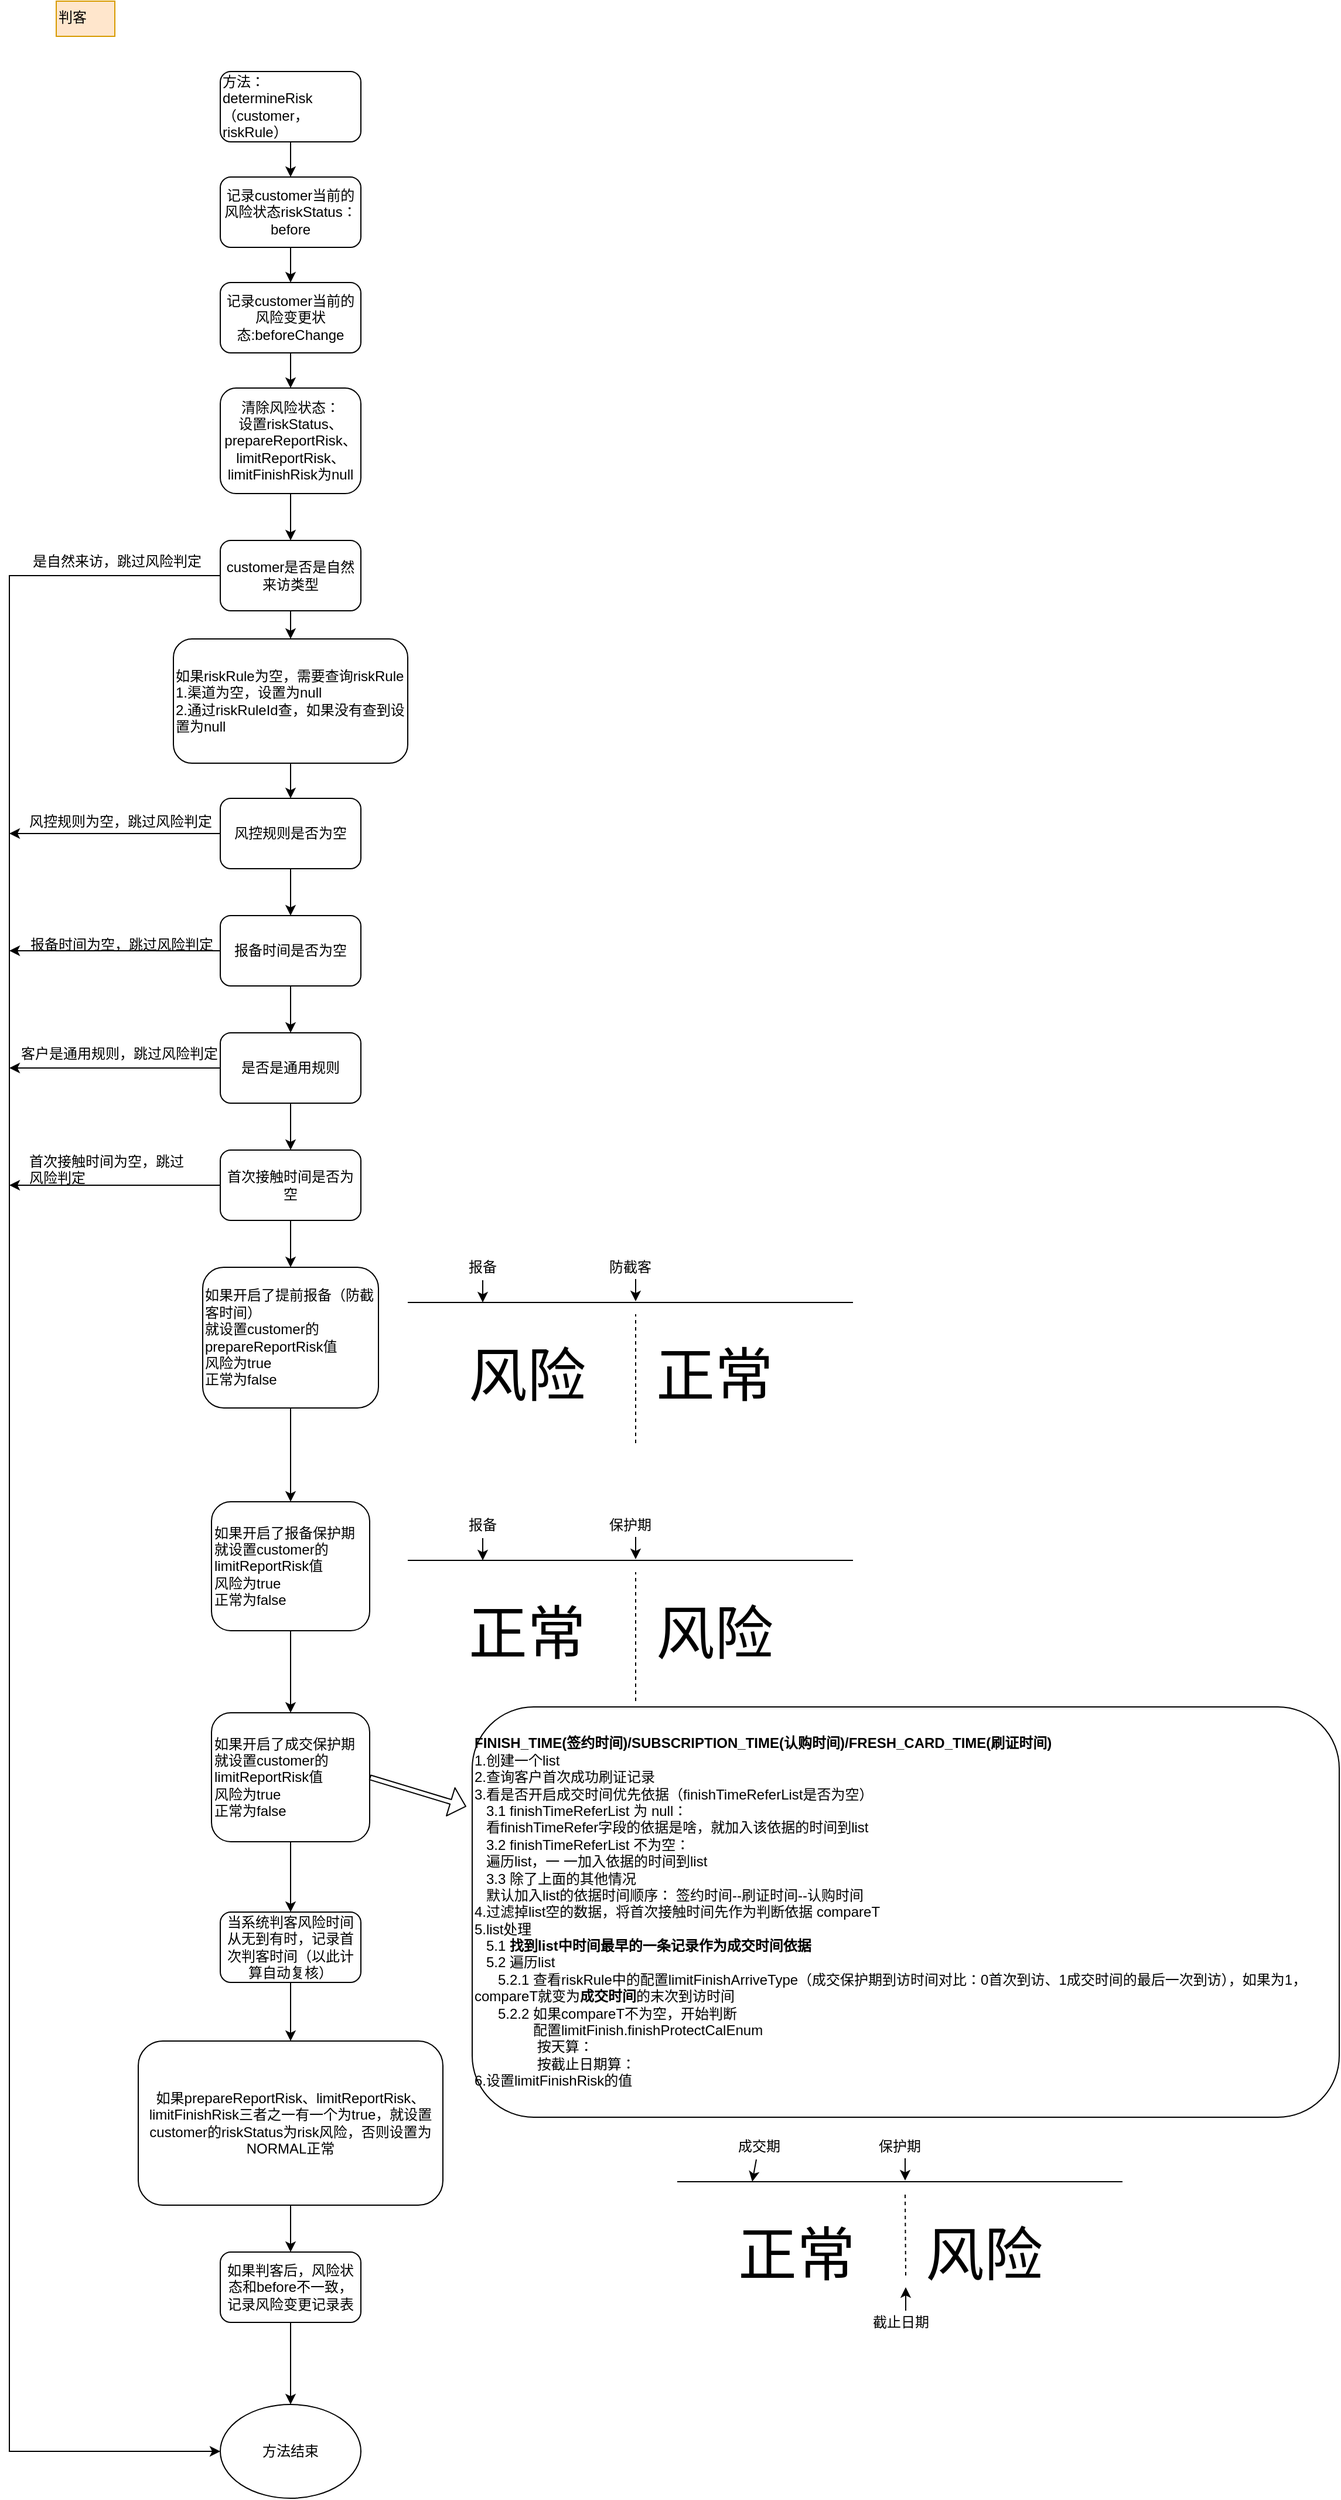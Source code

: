 <mxfile version="12.1.7" type="device" pages="1"><diagram id="ULdPny8tCB0atX5_B1Ib" name="Page-1"><mxGraphModel dx="523" dy="912" grid="1" gridSize="10" guides="1" tooltips="1" connect="1" arrows="1" fold="1" page="1" pageScale="1" pageWidth="827" pageHeight="1169" math="0" shadow="0"><root><mxCell id="0"/><mxCell id="1" parent="0"/><mxCell id="VpLD8uVZpbAHwN4kDIz0-1" value="判客" style="text;html=1;fillColor=#ffe6cc;strokeColor=#d79b00;" vertex="1" parent="1"><mxGeometry x="80" y="40" width="50" height="30" as="geometry"/></mxCell><mxCell id="VpLD8uVZpbAHwN4kDIz0-44" value="" style="edgeStyle=orthogonalEdgeStyle;rounded=0;orthogonalLoop=1;jettySize=auto;html=1;" edge="1" parent="1" source="VpLD8uVZpbAHwN4kDIz0-2" target="VpLD8uVZpbAHwN4kDIz0-4"><mxGeometry relative="1" as="geometry"/></mxCell><mxCell id="VpLD8uVZpbAHwN4kDIz0-2" value="&lt;span style=&quot;white-space: normal&quot;&gt;方法：&lt;/span&gt;&lt;br style=&quot;white-space: normal&quot;&gt;&lt;span style=&quot;white-space: normal&quot;&gt;determineRisk（customer，riskRule）&lt;/span&gt;" style="rounded=1;whiteSpace=wrap;html=1;align=left;" vertex="1" parent="1"><mxGeometry x="220" y="100" width="120" height="60" as="geometry"/></mxCell><mxCell id="VpLD8uVZpbAHwN4kDIz0-45" value="" style="edgeStyle=orthogonalEdgeStyle;rounded=0;orthogonalLoop=1;jettySize=auto;html=1;" edge="1" parent="1" source="VpLD8uVZpbAHwN4kDIz0-4" target="VpLD8uVZpbAHwN4kDIz0-5"><mxGeometry relative="1" as="geometry"/></mxCell><mxCell id="VpLD8uVZpbAHwN4kDIz0-4" value="记录customer当前的风险状态riskStatus：before" style="rounded=1;whiteSpace=wrap;html=1;" vertex="1" parent="1"><mxGeometry x="220" y="190" width="120" height="60" as="geometry"/></mxCell><mxCell id="VpLD8uVZpbAHwN4kDIz0-46" value="" style="edgeStyle=orthogonalEdgeStyle;rounded=0;orthogonalLoop=1;jettySize=auto;html=1;" edge="1" parent="1" source="VpLD8uVZpbAHwN4kDIz0-5" target="VpLD8uVZpbAHwN4kDIz0-6"><mxGeometry relative="1" as="geometry"/></mxCell><mxCell id="VpLD8uVZpbAHwN4kDIz0-5" value="记录customer当前的风险变更状态:beforeChange" style="rounded=1;whiteSpace=wrap;html=1;" vertex="1" parent="1"><mxGeometry x="220" y="280" width="120" height="60" as="geometry"/></mxCell><mxCell id="VpLD8uVZpbAHwN4kDIz0-47" value="" style="edgeStyle=orthogonalEdgeStyle;rounded=0;orthogonalLoop=1;jettySize=auto;html=1;" edge="1" parent="1" source="VpLD8uVZpbAHwN4kDIz0-6" target="VpLD8uVZpbAHwN4kDIz0-8"><mxGeometry relative="1" as="geometry"/></mxCell><mxCell id="VpLD8uVZpbAHwN4kDIz0-6" value="清除风险状态：&lt;br&gt;设置riskStatus、prepareReportRisk、&lt;br&gt;limitReportRisk、limitFinishRisk为null" style="rounded=1;whiteSpace=wrap;html=1;" vertex="1" parent="1"><mxGeometry x="220" y="370" width="120" height="90" as="geometry"/></mxCell><mxCell id="VpLD8uVZpbAHwN4kDIz0-7" value="方法结束" style="ellipse;whiteSpace=wrap;html=1;" vertex="1" parent="1"><mxGeometry x="220" y="2090" width="120" height="80" as="geometry"/></mxCell><mxCell id="VpLD8uVZpbAHwN4kDIz0-48" value="" style="edgeStyle=orthogonalEdgeStyle;rounded=0;orthogonalLoop=1;jettySize=auto;html=1;" edge="1" parent="1" source="VpLD8uVZpbAHwN4kDIz0-8" target="VpLD8uVZpbAHwN4kDIz0-9"><mxGeometry relative="1" as="geometry"/></mxCell><mxCell id="VpLD8uVZpbAHwN4kDIz0-49" style="edgeStyle=orthogonalEdgeStyle;rounded=0;orthogonalLoop=1;jettySize=auto;html=1;entryX=0;entryY=0.5;entryDx=0;entryDy=0;" edge="1" parent="1" source="VpLD8uVZpbAHwN4kDIz0-8" target="VpLD8uVZpbAHwN4kDIz0-7"><mxGeometry relative="1" as="geometry"><mxPoint x="30" y="2140" as="targetPoint"/><Array as="points"><mxPoint x="40" y="530"/><mxPoint x="40" y="2130"/></Array></mxGeometry></mxCell><mxCell id="VpLD8uVZpbAHwN4kDIz0-8" value="customer是否是自然来访类型" style="rounded=1;whiteSpace=wrap;html=1;" vertex="1" parent="1"><mxGeometry x="220" y="500" width="120" height="60" as="geometry"/></mxCell><mxCell id="VpLD8uVZpbAHwN4kDIz0-51" value="" style="edgeStyle=orthogonalEdgeStyle;rounded=0;orthogonalLoop=1;jettySize=auto;html=1;" edge="1" parent="1" source="VpLD8uVZpbAHwN4kDIz0-9" target="VpLD8uVZpbAHwN4kDIz0-10"><mxGeometry relative="1" as="geometry"/></mxCell><mxCell id="VpLD8uVZpbAHwN4kDIz0-9" value="如果riskRule为空，需要查询riskRule&lt;br&gt;1.渠道为空，设置为null&lt;br&gt;2.通过riskRuleId查，如果没有查到设置为null" style="rounded=1;whiteSpace=wrap;html=1;align=left;" vertex="1" parent="1"><mxGeometry x="180" y="584" width="200" height="106" as="geometry"/></mxCell><mxCell id="VpLD8uVZpbAHwN4kDIz0-52" style="edgeStyle=orthogonalEdgeStyle;rounded=0;orthogonalLoop=1;jettySize=auto;html=1;" edge="1" parent="1" source="VpLD8uVZpbAHwN4kDIz0-10"><mxGeometry relative="1" as="geometry"><mxPoint x="40" y="750" as="targetPoint"/></mxGeometry></mxCell><mxCell id="VpLD8uVZpbAHwN4kDIz0-54" value="" style="edgeStyle=orthogonalEdgeStyle;rounded=0;orthogonalLoop=1;jettySize=auto;html=1;" edge="1" parent="1" source="VpLD8uVZpbAHwN4kDIz0-10" target="VpLD8uVZpbAHwN4kDIz0-11"><mxGeometry relative="1" as="geometry"/></mxCell><mxCell id="VpLD8uVZpbAHwN4kDIz0-10" value="风控规则是否为空" style="rounded=1;whiteSpace=wrap;html=1;" vertex="1" parent="1"><mxGeometry x="220" y="720" width="120" height="60" as="geometry"/></mxCell><mxCell id="VpLD8uVZpbAHwN4kDIz0-55" value="" style="edgeStyle=orthogonalEdgeStyle;rounded=0;orthogonalLoop=1;jettySize=auto;html=1;" edge="1" parent="1" source="VpLD8uVZpbAHwN4kDIz0-11" target="VpLD8uVZpbAHwN4kDIz0-12"><mxGeometry relative="1" as="geometry"/></mxCell><mxCell id="VpLD8uVZpbAHwN4kDIz0-57" style="edgeStyle=orthogonalEdgeStyle;rounded=0;orthogonalLoop=1;jettySize=auto;html=1;" edge="1" parent="1" source="VpLD8uVZpbAHwN4kDIz0-11"><mxGeometry relative="1" as="geometry"><mxPoint x="40" y="850" as="targetPoint"/></mxGeometry></mxCell><mxCell id="VpLD8uVZpbAHwN4kDIz0-11" value="报备时间是否为空" style="rounded=1;whiteSpace=wrap;html=1;" vertex="1" parent="1"><mxGeometry x="220" y="820" width="120" height="60" as="geometry"/></mxCell><mxCell id="VpLD8uVZpbAHwN4kDIz0-56" value="" style="edgeStyle=orthogonalEdgeStyle;rounded=0;orthogonalLoop=1;jettySize=auto;html=1;" edge="1" parent="1" source="VpLD8uVZpbAHwN4kDIz0-12" target="VpLD8uVZpbAHwN4kDIz0-13"><mxGeometry relative="1" as="geometry"/></mxCell><mxCell id="VpLD8uVZpbAHwN4kDIz0-59" style="edgeStyle=orthogonalEdgeStyle;rounded=0;orthogonalLoop=1;jettySize=auto;html=1;" edge="1" parent="1" source="VpLD8uVZpbAHwN4kDIz0-12"><mxGeometry relative="1" as="geometry"><mxPoint x="40" y="950" as="targetPoint"/></mxGeometry></mxCell><mxCell id="VpLD8uVZpbAHwN4kDIz0-12" value="是否是通用规则" style="rounded=1;whiteSpace=wrap;html=1;" vertex="1" parent="1"><mxGeometry x="220" y="920" width="120" height="60" as="geometry"/></mxCell><mxCell id="VpLD8uVZpbAHwN4kDIz0-61" style="edgeStyle=orthogonalEdgeStyle;rounded=0;orthogonalLoop=1;jettySize=auto;html=1;" edge="1" parent="1" source="VpLD8uVZpbAHwN4kDIz0-13"><mxGeometry relative="1" as="geometry"><mxPoint x="40" y="1050" as="targetPoint"/></mxGeometry></mxCell><mxCell id="VpLD8uVZpbAHwN4kDIz0-63" value="" style="edgeStyle=orthogonalEdgeStyle;rounded=0;orthogonalLoop=1;jettySize=auto;html=1;" edge="1" parent="1" source="VpLD8uVZpbAHwN4kDIz0-13" target="VpLD8uVZpbAHwN4kDIz0-14"><mxGeometry relative="1" as="geometry"/></mxCell><mxCell id="VpLD8uVZpbAHwN4kDIz0-13" value="首次接触时间是否为空" style="rounded=1;whiteSpace=wrap;html=1;" vertex="1" parent="1"><mxGeometry x="220" y="1020" width="120" height="60" as="geometry"/></mxCell><mxCell id="VpLD8uVZpbAHwN4kDIz0-64" value="" style="edgeStyle=orthogonalEdgeStyle;rounded=0;orthogonalLoop=1;jettySize=auto;html=1;" edge="1" parent="1" source="VpLD8uVZpbAHwN4kDIz0-14" target="VpLD8uVZpbAHwN4kDIz0-23"><mxGeometry relative="1" as="geometry"/></mxCell><mxCell id="VpLD8uVZpbAHwN4kDIz0-14" value="如果开启了提前报备（防截客时间）&lt;br&gt;就设置customer的prepareReportRisk值&lt;br&gt;风险为true&lt;br&gt;正常为false" style="rounded=1;whiteSpace=wrap;html=1;align=left;" vertex="1" parent="1"><mxGeometry x="205" y="1120" width="150" height="120" as="geometry"/></mxCell><mxCell id="VpLD8uVZpbAHwN4kDIz0-15" value="" style="endArrow=none;html=1;" edge="1" parent="1"><mxGeometry width="50" height="50" relative="1" as="geometry"><mxPoint x="380" y="1150" as="sourcePoint"/><mxPoint x="760" y="1150" as="targetPoint"/></mxGeometry></mxCell><mxCell id="VpLD8uVZpbAHwN4kDIz0-16" value="报备" style="text;html=1;resizable=0;points=[];autosize=1;align=left;verticalAlign=top;spacingTop=-4;" vertex="1" parent="1"><mxGeometry x="430" y="1110" width="40" height="20" as="geometry"/></mxCell><mxCell id="VpLD8uVZpbAHwN4kDIz0-17" value="防截客" style="text;html=1;resizable=0;points=[];autosize=1;align=left;verticalAlign=top;spacingTop=-4;" vertex="1" parent="1"><mxGeometry x="550" y="1110" width="50" height="20" as="geometry"/></mxCell><mxCell id="VpLD8uVZpbAHwN4kDIz0-18" value="" style="endArrow=classic;html=1;exitX=0.35;exitY=1.05;exitDx=0;exitDy=0;exitPerimeter=0;" edge="1" parent="1" source="VpLD8uVZpbAHwN4kDIz0-16"><mxGeometry width="50" height="50" relative="1" as="geometry"><mxPoint x="130" y="1700" as="sourcePoint"/><mxPoint x="444" y="1150" as="targetPoint"/></mxGeometry></mxCell><mxCell id="VpLD8uVZpbAHwN4kDIz0-19" value="" style="endArrow=classic;html=1;exitX=0.35;exitY=1.05;exitDx=0;exitDy=0;exitPerimeter=0;" edge="1" parent="1"><mxGeometry width="50" height="50" relative="1" as="geometry"><mxPoint x="574.5" y="1130" as="sourcePoint"/><mxPoint x="574.5" y="1149" as="targetPoint"/></mxGeometry></mxCell><mxCell id="VpLD8uVZpbAHwN4kDIz0-20" value="" style="endArrow=none;dashed=1;html=1;" edge="1" parent="1"><mxGeometry width="50" height="50" relative="1" as="geometry"><mxPoint x="574.5" y="1270" as="sourcePoint"/><mxPoint x="574.5" y="1160" as="targetPoint"/></mxGeometry></mxCell><mxCell id="VpLD8uVZpbAHwN4kDIz0-21" value="&lt;font style=&quot;font-size: 50px&quot;&gt;风险&lt;/font&gt;" style="text;html=1;resizable=0;points=[];autosize=1;align=left;verticalAlign=top;spacingTop=-4;" vertex="1" parent="1"><mxGeometry x="430" y="1180" width="120" height="30" as="geometry"/></mxCell><mxCell id="VpLD8uVZpbAHwN4kDIz0-22" value="&lt;font style=&quot;font-size: 50px&quot;&gt;正常&lt;/font&gt;" style="text;html=1;resizable=0;points=[];autosize=1;align=left;verticalAlign=top;spacingTop=-4;" vertex="1" parent="1"><mxGeometry x="590" y="1180" width="120" height="30" as="geometry"/></mxCell><mxCell id="VpLD8uVZpbAHwN4kDIz0-65" value="" style="edgeStyle=orthogonalEdgeStyle;rounded=0;orthogonalLoop=1;jettySize=auto;html=1;" edge="1" parent="1" source="VpLD8uVZpbAHwN4kDIz0-23" target="VpLD8uVZpbAHwN4kDIz0-40"><mxGeometry relative="1" as="geometry"/></mxCell><mxCell id="VpLD8uVZpbAHwN4kDIz0-23" value="如果开启了报备保护期&lt;br&gt;就设置customer的limitReportRisk值&lt;br&gt;风险为true&lt;br&gt;正常为false" style="rounded=1;whiteSpace=wrap;html=1;align=left;" vertex="1" parent="1"><mxGeometry x="212.5" y="1320" width="135" height="110" as="geometry"/></mxCell><mxCell id="VpLD8uVZpbAHwN4kDIz0-32" value="" style="endArrow=none;html=1;" edge="1" parent="1"><mxGeometry width="50" height="50" relative="1" as="geometry"><mxPoint x="380" y="1370" as="sourcePoint"/><mxPoint x="760" y="1370" as="targetPoint"/></mxGeometry></mxCell><mxCell id="VpLD8uVZpbAHwN4kDIz0-33" value="报备" style="text;html=1;resizable=0;points=[];autosize=1;align=left;verticalAlign=top;spacingTop=-4;" vertex="1" parent="1"><mxGeometry x="430" y="1330" width="40" height="20" as="geometry"/></mxCell><mxCell id="VpLD8uVZpbAHwN4kDIz0-34" value="保护期" style="text;html=1;resizable=0;points=[];autosize=1;align=left;verticalAlign=top;spacingTop=-4;" vertex="1" parent="1"><mxGeometry x="550" y="1330" width="50" height="20" as="geometry"/></mxCell><mxCell id="VpLD8uVZpbAHwN4kDIz0-35" value="" style="endArrow=classic;html=1;exitX=0.35;exitY=1.05;exitDx=0;exitDy=0;exitPerimeter=0;" edge="1" parent="1" source="VpLD8uVZpbAHwN4kDIz0-33"><mxGeometry width="50" height="50" relative="1" as="geometry"><mxPoint x="130" y="1920" as="sourcePoint"/><mxPoint x="444" y="1370" as="targetPoint"/></mxGeometry></mxCell><mxCell id="VpLD8uVZpbAHwN4kDIz0-36" value="" style="endArrow=classic;html=1;exitX=0.35;exitY=1.05;exitDx=0;exitDy=0;exitPerimeter=0;" edge="1" parent="1"><mxGeometry width="50" height="50" relative="1" as="geometry"><mxPoint x="574.5" y="1350" as="sourcePoint"/><mxPoint x="574.5" y="1369" as="targetPoint"/></mxGeometry></mxCell><mxCell id="VpLD8uVZpbAHwN4kDIz0-37" value="" style="endArrow=none;dashed=1;html=1;" edge="1" parent="1"><mxGeometry width="50" height="50" relative="1" as="geometry"><mxPoint x="574.5" y="1490" as="sourcePoint"/><mxPoint x="574.5" y="1380" as="targetPoint"/></mxGeometry></mxCell><mxCell id="VpLD8uVZpbAHwN4kDIz0-38" value="&lt;font style=&quot;font-size: 50px&quot;&gt;正常&lt;/font&gt;" style="text;html=1;resizable=0;points=[];autosize=1;align=left;verticalAlign=top;spacingTop=-4;" vertex="1" parent="1"><mxGeometry x="430" y="1400" width="120" height="30" as="geometry"/></mxCell><mxCell id="VpLD8uVZpbAHwN4kDIz0-39" value="&lt;span style=&quot;font-size: 50px&quot;&gt;风险&lt;/span&gt;" style="text;html=1;resizable=0;points=[];autosize=1;align=left;verticalAlign=top;spacingTop=-4;" vertex="1" parent="1"><mxGeometry x="590" y="1400" width="120" height="30" as="geometry"/></mxCell><mxCell id="VpLD8uVZpbAHwN4kDIz0-66" value="" style="edgeStyle=orthogonalEdgeStyle;rounded=0;orthogonalLoop=1;jettySize=auto;html=1;" edge="1" parent="1" source="VpLD8uVZpbAHwN4kDIz0-40" target="VpLD8uVZpbAHwN4kDIz0-41"><mxGeometry relative="1" as="geometry"/></mxCell><mxCell id="VpLD8uVZpbAHwN4kDIz0-40" value="如果开启了成交保护期&lt;br&gt;就设置customer的limitReportRisk值&lt;br&gt;风险为true&lt;br&gt;正常为false" style="rounded=1;whiteSpace=wrap;html=1;align=left;" vertex="1" parent="1"><mxGeometry x="212.5" y="1500" width="135" height="110" as="geometry"/></mxCell><mxCell id="VpLD8uVZpbAHwN4kDIz0-67" value="" style="edgeStyle=orthogonalEdgeStyle;rounded=0;orthogonalLoop=1;jettySize=auto;html=1;" edge="1" parent="1" source="VpLD8uVZpbAHwN4kDIz0-41" target="VpLD8uVZpbAHwN4kDIz0-42"><mxGeometry relative="1" as="geometry"/></mxCell><mxCell id="VpLD8uVZpbAHwN4kDIz0-41" value="当系统判客风险时间从无到有时，记录首次判客时间（以此计算自动复核）" style="rounded=1;whiteSpace=wrap;html=1;" vertex="1" parent="1"><mxGeometry x="220" y="1670" width="120" height="60" as="geometry"/></mxCell><mxCell id="VpLD8uVZpbAHwN4kDIz0-68" value="" style="edgeStyle=orthogonalEdgeStyle;rounded=0;orthogonalLoop=1;jettySize=auto;html=1;" edge="1" parent="1" source="VpLD8uVZpbAHwN4kDIz0-42" target="VpLD8uVZpbAHwN4kDIz0-43"><mxGeometry relative="1" as="geometry"/></mxCell><mxCell id="VpLD8uVZpbAHwN4kDIz0-42" value="如果prepareReportRisk、limitReportRisk、limitFinishRisk三者之一有一个为true，就设置customer的riskStatus为risk风险，否则设置为NORMAL正常" style="rounded=1;whiteSpace=wrap;html=1;" vertex="1" parent="1"><mxGeometry x="150" y="1780" width="260" height="140" as="geometry"/></mxCell><mxCell id="VpLD8uVZpbAHwN4kDIz0-69" value="" style="edgeStyle=orthogonalEdgeStyle;rounded=0;orthogonalLoop=1;jettySize=auto;html=1;" edge="1" parent="1" source="VpLD8uVZpbAHwN4kDIz0-43" target="VpLD8uVZpbAHwN4kDIz0-7"><mxGeometry relative="1" as="geometry"/></mxCell><mxCell id="VpLD8uVZpbAHwN4kDIz0-43" value="如果判客后，风险状态和before不一致，记录风险变更记录表" style="rounded=1;whiteSpace=wrap;html=1;" vertex="1" parent="1"><mxGeometry x="220" y="1960" width="120" height="60" as="geometry"/></mxCell><mxCell id="VpLD8uVZpbAHwN4kDIz0-50" value="是自然来访，跳过风险判定" style="text;html=1;resizable=0;points=[];autosize=1;align=left;verticalAlign=top;spacingTop=-4;" vertex="1" parent="1"><mxGeometry x="58" y="508" width="160" height="20" as="geometry"/></mxCell><mxCell id="VpLD8uVZpbAHwN4kDIz0-53" value="风控规则为空，跳过风险判定" style="text;html=1;resizable=0;points=[];autosize=1;align=left;verticalAlign=top;spacingTop=-4;" vertex="1" parent="1"><mxGeometry x="55" y="730" width="170" height="20" as="geometry"/></mxCell><mxCell id="VpLD8uVZpbAHwN4kDIz0-58" value="报备时间为空，跳过风险判定" style="text;html=1;resizable=0;points=[];autosize=1;align=left;verticalAlign=top;spacingTop=-4;" vertex="1" parent="1"><mxGeometry x="56" y="835" width="170" height="20" as="geometry"/></mxCell><mxCell id="VpLD8uVZpbAHwN4kDIz0-60" value="客户是通用规则，跳过风险判定" style="text;html=1;resizable=0;points=[];autosize=1;align=left;verticalAlign=top;spacingTop=-4;" vertex="1" parent="1"><mxGeometry x="48" y="927.5" width="180" height="20" as="geometry"/></mxCell><mxCell id="VpLD8uVZpbAHwN4kDIz0-62" value="首次接触时间为空，跳过&lt;br&gt;风险判定" style="text;html=1;resizable=0;points=[];autosize=1;align=left;verticalAlign=top;spacingTop=-4;" vertex="1" parent="1"><mxGeometry x="55" y="1020" width="150" height="30" as="geometry"/></mxCell><mxCell id="VpLD8uVZpbAHwN4kDIz0-70" value="" style="shape=flexArrow;endArrow=classic;html=1;width=4;endSize=4.15;exitX=1;exitY=0.5;exitDx=0;exitDy=0;" edge="1" parent="1" source="VpLD8uVZpbAHwN4kDIz0-40"><mxGeometry width="50" height="50" relative="1" as="geometry"><mxPoint x="360" y="1580" as="sourcePoint"/><mxPoint x="430" y="1580" as="targetPoint"/></mxGeometry></mxCell><mxCell id="VpLD8uVZpbAHwN4kDIz0-71" value="&lt;b&gt;FINISH_TIME(签约时间)/SUBSCRIPTION_TIME(认购时间)/FRESH_CARD_TIME(刷证时间)&lt;/b&gt;&lt;br&gt;1.创建一个list&lt;br&gt;2.查询客户首次成功刷证记录&lt;br&gt;3.看是否开启成交时间优先依据（finishTimeReferList是否为空）&lt;br&gt;&amp;nbsp; &amp;nbsp;3.1 finishTimeReferList 为 null：&lt;br&gt;&amp;nbsp; &amp;nbsp;看finishTimeRefer字段的依据是啥，就加入该依据的时间到list&lt;br&gt;&amp;nbsp; &amp;nbsp;3.2 finishTimeReferList 不为空：&lt;br&gt;&amp;nbsp; &amp;nbsp;遍历list，一 一加入依据的时间到list&lt;br&gt;&amp;nbsp; &amp;nbsp;3.3 除了上面的其他情况&lt;br&gt;&amp;nbsp; &amp;nbsp;默认加入list的依据时间顺序： 签约时间--刷证时间--认购时间&lt;br&gt;4.过滤掉list空的数据，将首次接触时间先作为判断依据 compareT&lt;br&gt;5.list处理&lt;br&gt;&amp;nbsp; &amp;nbsp;5.1 &lt;b&gt;找到list中时间最早的一条记录作为成交时间依据&lt;/b&gt;&lt;br&gt;&amp;nbsp; &amp;nbsp;5.2 遍历list&lt;br&gt;&amp;nbsp; &amp;nbsp; &amp;nbsp; 5.2.1 查看riskRule中的配置limitFinishArriveType（成交保护期到访时间对比：0首次到访、1成交时间的最后一次到访），如果为1，compareT就变为&lt;b&gt;成交时间&lt;/b&gt;的末次到访时间&lt;br&gt;&amp;nbsp; &amp;nbsp; &amp;nbsp; 5.2.2 如果compareT不为空，开始判断&lt;br&gt;&amp;nbsp; &amp;nbsp; &amp;nbsp; &amp;nbsp; &amp;nbsp; &amp;nbsp; &amp;nbsp; &amp;nbsp;配置limitFinish.finishProtectCalEnum&amp;nbsp;&lt;br&gt;&amp;nbsp; &amp;nbsp; &amp;nbsp; &amp;nbsp; &amp;nbsp; &amp;nbsp; &amp;nbsp; &amp;nbsp; 按天算：&lt;br&gt;&amp;nbsp; &amp;nbsp; &amp;nbsp; &amp;nbsp; &amp;nbsp; &amp;nbsp; &amp;nbsp; &amp;nbsp; 按截止日期算：&lt;br&gt;6.设置limitFinishRisk的值" style="rounded=1;whiteSpace=wrap;html=1;align=left;" vertex="1" parent="1"><mxGeometry x="435" y="1495" width="740" height="350" as="geometry"/></mxCell><mxCell id="VpLD8uVZpbAHwN4kDIz0-72" value="" style="endArrow=none;html=1;" edge="1" parent="1"><mxGeometry width="50" height="50" relative="1" as="geometry"><mxPoint x="610" y="1900" as="sourcePoint"/><mxPoint x="990" y="1900" as="targetPoint"/></mxGeometry></mxCell><mxCell id="VpLD8uVZpbAHwN4kDIz0-73" value="成交期" style="text;html=1;resizable=0;points=[];autosize=1;align=left;verticalAlign=top;spacingTop=-4;" vertex="1" parent="1"><mxGeometry x="660" y="1860" width="50" height="20" as="geometry"/></mxCell><mxCell id="VpLD8uVZpbAHwN4kDIz0-74" value="保护期" style="text;html=1;resizable=0;points=[];autosize=1;align=left;verticalAlign=top;spacingTop=-4;" vertex="1" parent="1"><mxGeometry x="780" y="1860" width="50" height="20" as="geometry"/></mxCell><mxCell id="VpLD8uVZpbAHwN4kDIz0-75" value="" style="endArrow=classic;html=1;exitX=0.35;exitY=1.05;exitDx=0;exitDy=0;exitPerimeter=0;" edge="1" parent="1" source="VpLD8uVZpbAHwN4kDIz0-73"><mxGeometry width="50" height="50" relative="1" as="geometry"><mxPoint x="360" y="2450" as="sourcePoint"/><mxPoint x="674" y="1900" as="targetPoint"/></mxGeometry></mxCell><mxCell id="VpLD8uVZpbAHwN4kDIz0-76" value="" style="endArrow=classic;html=1;exitX=0.35;exitY=1.05;exitDx=0;exitDy=0;exitPerimeter=0;" edge="1" parent="1"><mxGeometry width="50" height="50" relative="1" as="geometry"><mxPoint x="804.5" y="1880" as="sourcePoint"/><mxPoint x="804.5" y="1899" as="targetPoint"/></mxGeometry></mxCell><mxCell id="VpLD8uVZpbAHwN4kDIz0-77" value="" style="endArrow=none;dashed=1;html=1;" edge="1" parent="1"><mxGeometry width="50" height="50" relative="1" as="geometry"><mxPoint x="805" y="1980" as="sourcePoint"/><mxPoint x="804.5" y="1910" as="targetPoint"/></mxGeometry></mxCell><mxCell id="VpLD8uVZpbAHwN4kDIz0-78" value="&lt;font style=&quot;font-size: 50px&quot;&gt;正常&lt;/font&gt;" style="text;html=1;resizable=0;points=[];autosize=1;align=left;verticalAlign=top;spacingTop=-4;" vertex="1" parent="1"><mxGeometry x="660" y="1930" width="120" height="30" as="geometry"/></mxCell><mxCell id="VpLD8uVZpbAHwN4kDIz0-79" value="&lt;span style=&quot;font-size: 50px&quot;&gt;风险&lt;/span&gt;" style="text;html=1;resizable=0;points=[];autosize=1;align=left;verticalAlign=top;spacingTop=-4;" vertex="1" parent="1"><mxGeometry x="820" y="1930" width="120" height="30" as="geometry"/></mxCell><mxCell id="VpLD8uVZpbAHwN4kDIz0-83" style="edgeStyle=orthogonalEdgeStyle;rounded=0;orthogonalLoop=1;jettySize=auto;html=1;" edge="1" parent="1" source="VpLD8uVZpbAHwN4kDIz0-82"><mxGeometry relative="1" as="geometry"><mxPoint x="805" y="1990" as="targetPoint"/></mxGeometry></mxCell><mxCell id="VpLD8uVZpbAHwN4kDIz0-82" value="截止日期" style="text;html=1;resizable=0;points=[];autosize=1;align=left;verticalAlign=top;spacingTop=-4;" vertex="1" parent="1"><mxGeometry x="775" y="2010" width="60" height="20" as="geometry"/></mxCell></root></mxGraphModel></diagram></mxfile>